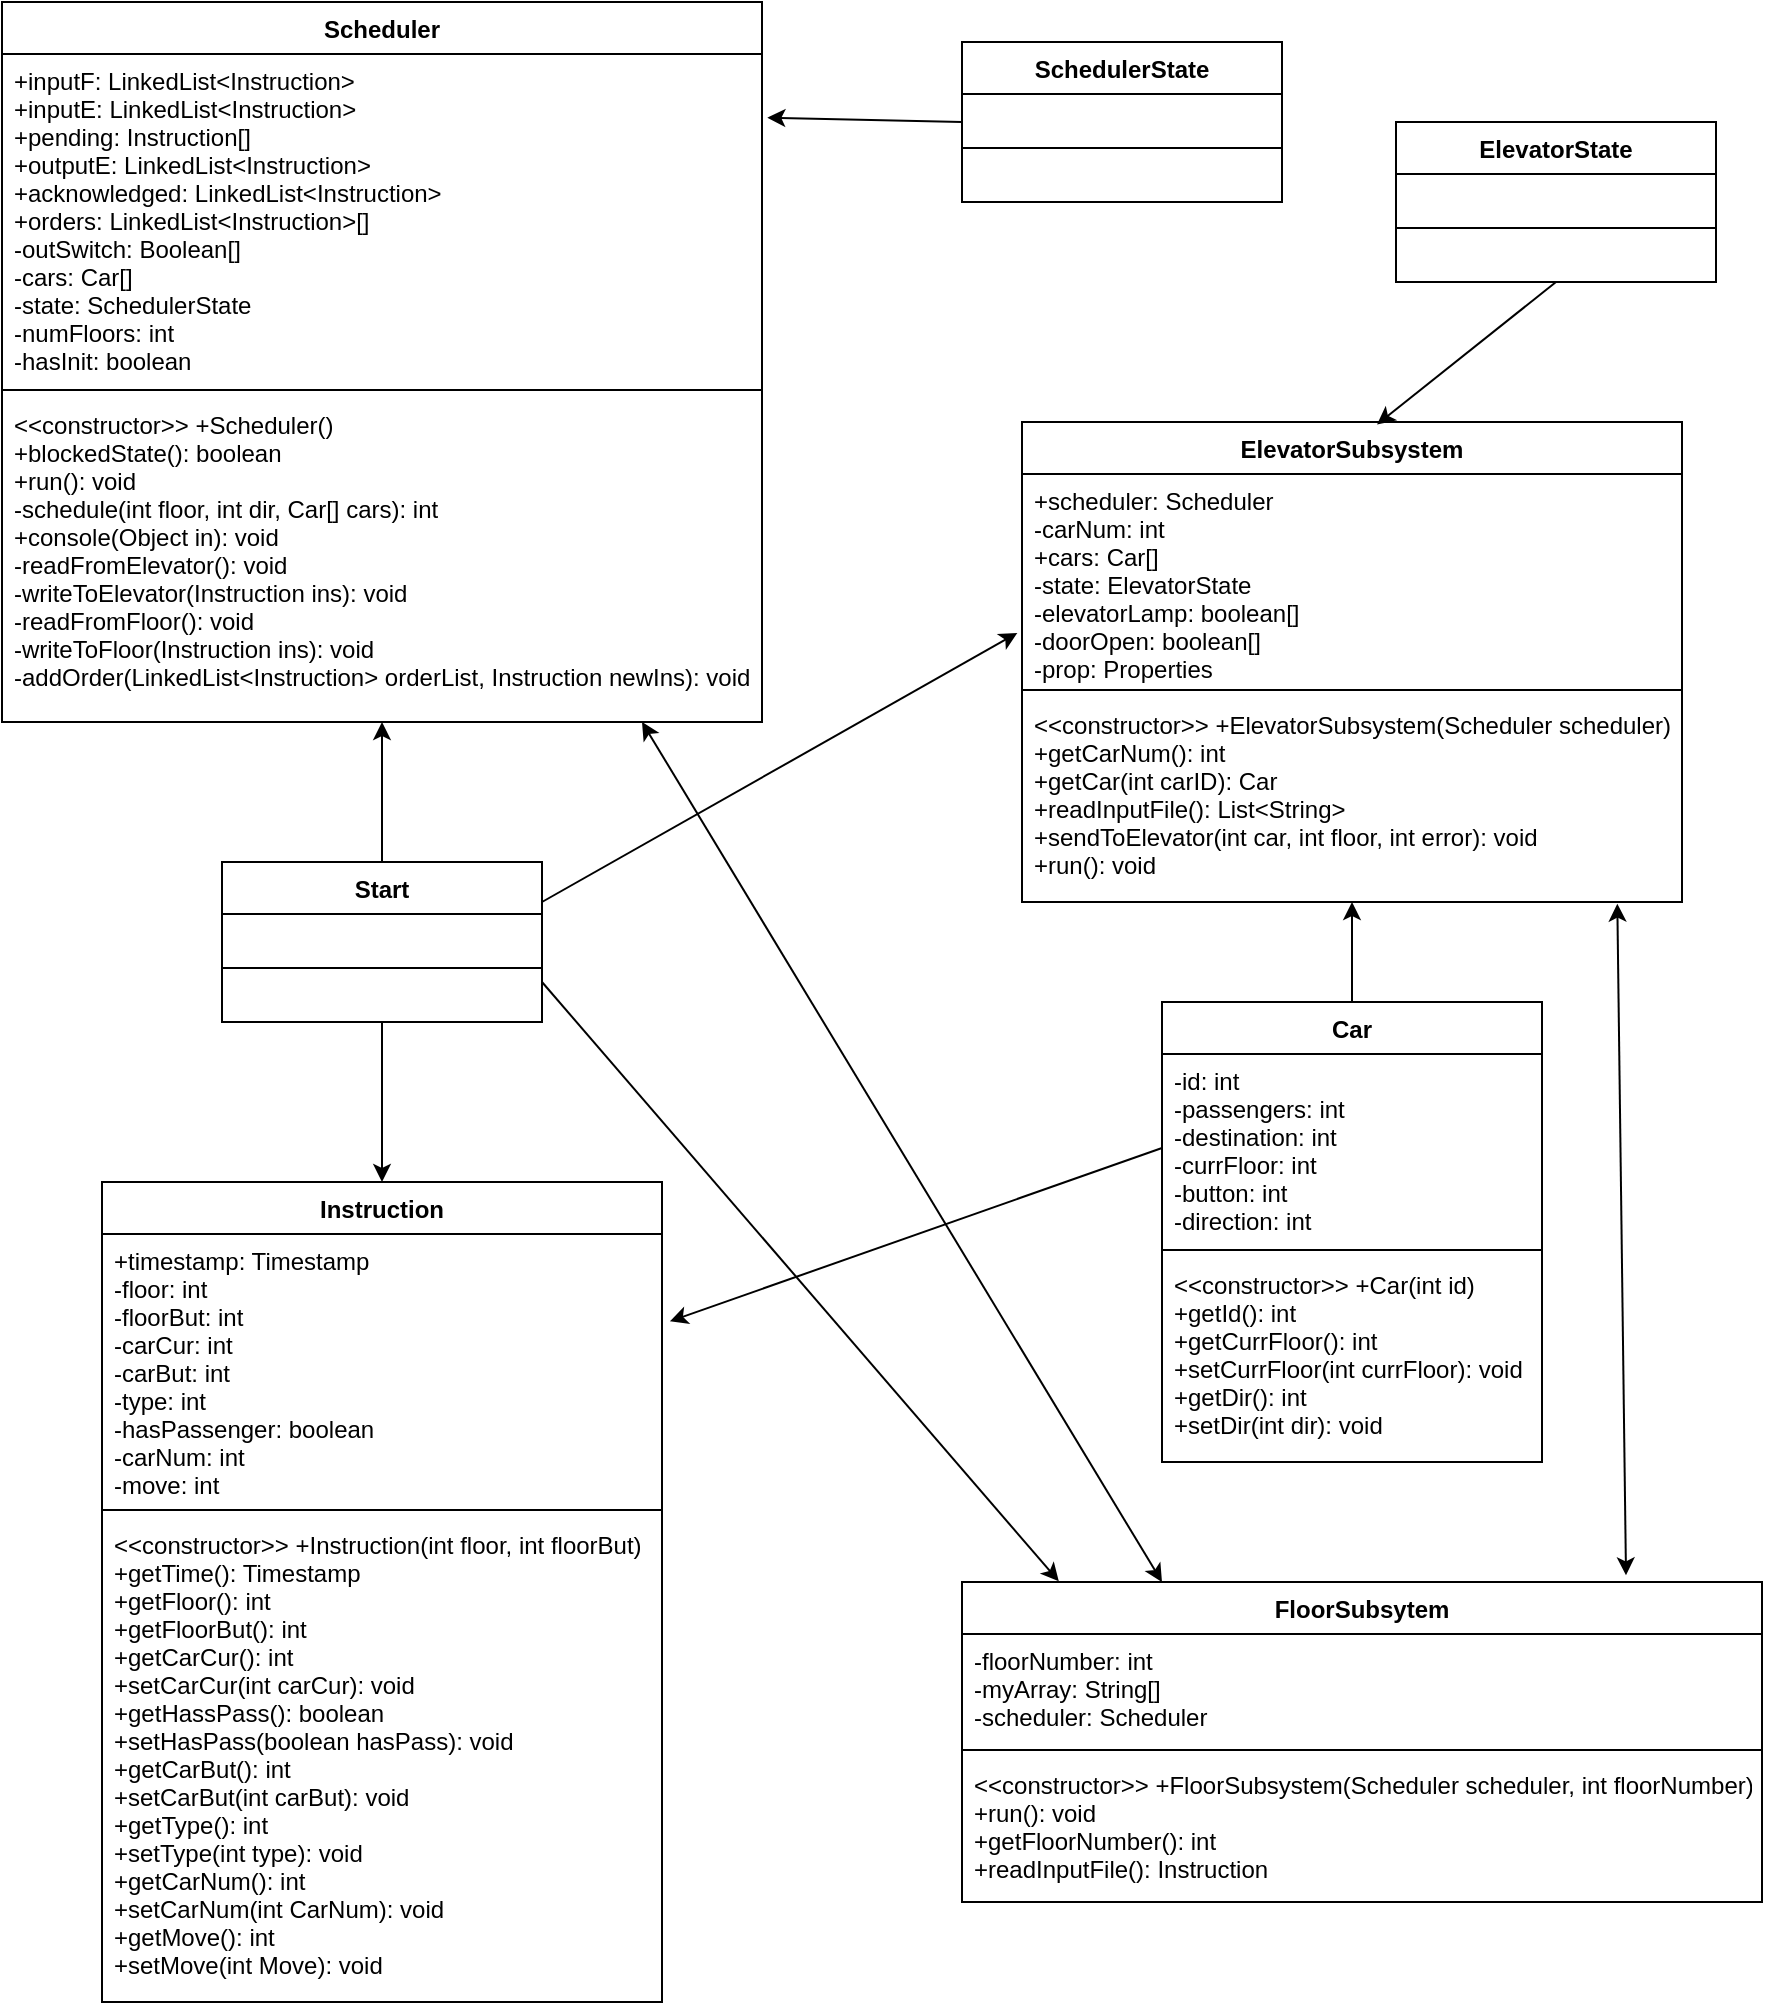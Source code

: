 <mxfile version="12.8.1" type="device"><diagram id="C5RBs43oDa-KdzZeNtuy" name="Page-1"><mxGraphModel dx="1410" dy="1785" grid="1" gridSize="10" guides="1" tooltips="1" connect="1" arrows="1" fold="1" page="1" pageScale="1" pageWidth="827" pageHeight="1169" math="0" shadow="0"><root><mxCell id="WIyWlLk6GJQsqaUBKTNV-0"/><mxCell id="WIyWlLk6GJQsqaUBKTNV-1" parent="WIyWlLk6GJQsqaUBKTNV-0"/><mxCell id="zkfFHV4jXpPFQw0GAbJ--0" value="Scheduler" style="swimlane;fontStyle=1;align=center;verticalAlign=top;childLayout=stackLayout;horizontal=1;startSize=26;horizontalStack=0;resizeParent=1;resizeLast=0;collapsible=1;marginBottom=0;rounded=0;shadow=0;strokeWidth=1;" parent="WIyWlLk6GJQsqaUBKTNV-1" vertex="1"><mxGeometry x="-30" y="-220" width="380" height="360" as="geometry"><mxRectangle x="230" y="140" width="160" height="26" as="alternateBounds"/></mxGeometry></mxCell><mxCell id="zkfFHV4jXpPFQw0GAbJ--1" value="+inputF: LinkedList&lt;Instruction&gt;&#10;+inputE: LinkedList&lt;Instruction&gt;&#10;+pending: Instruction[]&#10;+outputE: LinkedList&lt;Instruction&gt;&#10;+acknowledged: LinkedList&lt;Instruction&gt;&#10;+orders: LinkedList&lt;Instruction&gt;[]&#10;-outSwitch: Boolean[]&#10;-cars: Car[]&#10;-state: SchedulerState&#10;-numFloors: int&#10;-hasInit: boolean&#10;&#10;" style="text;align=left;verticalAlign=top;spacingLeft=4;spacingRight=4;overflow=hidden;rotatable=0;points=[[0,0.5],[1,0.5]];portConstraint=eastwest;" parent="zkfFHV4jXpPFQw0GAbJ--0" vertex="1"><mxGeometry y="26" width="380" height="164" as="geometry"/></mxCell><mxCell id="zkfFHV4jXpPFQw0GAbJ--4" value="" style="line;html=1;strokeWidth=1;align=left;verticalAlign=middle;spacingTop=-1;spacingLeft=3;spacingRight=3;rotatable=0;labelPosition=right;points=[];portConstraint=eastwest;" parent="zkfFHV4jXpPFQw0GAbJ--0" vertex="1"><mxGeometry y="190" width="380" height="8" as="geometry"/></mxCell><mxCell id="zkfFHV4jXpPFQw0GAbJ--5" value="&lt;&lt;constructor&gt;&gt; +Scheduler()&#10;+blockedState(): boolean&#10;+run(): void&#10;-schedule(int floor, int dir, Car[] cars): int&#10;+console(Object in): void&#10;-readFromElevator(): void&#10;-writeToElevator(Instruction ins): void&#10;-readFromFloor(): void&#10;-writeToFloor(Instruction ins): void&#10;-addOrder(LinkedList&lt;Instruction&gt; orderList, Instruction newIns): void&#10;&#10;&#10;" style="text;align=left;verticalAlign=top;spacingLeft=4;spacingRight=4;overflow=hidden;rotatable=0;points=[[0,0.5],[1,0.5]];portConstraint=eastwest;" parent="zkfFHV4jXpPFQw0GAbJ--0" vertex="1"><mxGeometry y="198" width="380" height="152" as="geometry"/></mxCell><mxCell id="zkfFHV4jXpPFQw0GAbJ--6" value="ElevatorSubsystem" style="swimlane;fontStyle=1;align=center;verticalAlign=top;childLayout=stackLayout;horizontal=1;startSize=26;horizontalStack=0;resizeParent=1;resizeLast=0;collapsible=1;marginBottom=0;rounded=0;shadow=0;strokeWidth=1;" parent="WIyWlLk6GJQsqaUBKTNV-1" vertex="1"><mxGeometry x="480" y="-10" width="330" height="240" as="geometry"><mxRectangle x="130" y="380" width="160" height="26" as="alternateBounds"/></mxGeometry></mxCell><mxCell id="zkfFHV4jXpPFQw0GAbJ--7" value="+scheduler: Scheduler&#10;-carNum: int&#10;+cars: Car[]&#10;-state: ElevatorState&#10;-elevatorLamp: boolean[]&#10;-doorOpen: boolean[]&#10;-prop: Properties" style="text;align=left;verticalAlign=top;spacingLeft=4;spacingRight=4;overflow=hidden;rotatable=0;points=[[0,0.5],[1,0.5]];portConstraint=eastwest;" parent="zkfFHV4jXpPFQw0GAbJ--6" vertex="1"><mxGeometry y="26" width="330" height="104" as="geometry"/></mxCell><mxCell id="zkfFHV4jXpPFQw0GAbJ--9" value="" style="line;html=1;strokeWidth=1;align=left;verticalAlign=middle;spacingTop=-1;spacingLeft=3;spacingRight=3;rotatable=0;labelPosition=right;points=[];portConstraint=eastwest;" parent="zkfFHV4jXpPFQw0GAbJ--6" vertex="1"><mxGeometry y="130" width="330" height="8" as="geometry"/></mxCell><mxCell id="zkfFHV4jXpPFQw0GAbJ--10" value="&lt;&lt;constructor&gt;&gt; +ElevatorSubsystem(Scheduler scheduler)&#10;+getCarNum(): int&#10;+getCar(int carID): Car&#10;+readInputFile(): List&lt;String&gt;&#10;+sendToElevator(int car, int floor, int error): void&#10;+run(): void" style="text;align=left;verticalAlign=top;spacingLeft=4;spacingRight=4;overflow=hidden;rotatable=0;points=[[0,0.5],[1,0.5]];portConstraint=eastwest;fontStyle=0" parent="zkfFHV4jXpPFQw0GAbJ--6" vertex="1"><mxGeometry y="138" width="330" height="102" as="geometry"/></mxCell><mxCell id="zkfFHV4jXpPFQw0GAbJ--17" value="FloorSubsytem" style="swimlane;fontStyle=1;align=center;verticalAlign=top;childLayout=stackLayout;horizontal=1;startSize=26;horizontalStack=0;resizeParent=1;resizeLast=0;collapsible=1;marginBottom=0;rounded=0;shadow=0;strokeWidth=1;" parent="WIyWlLk6GJQsqaUBKTNV-1" vertex="1"><mxGeometry x="450" y="570" width="400" height="160" as="geometry"><mxRectangle x="550" y="140" width="160" height="26" as="alternateBounds"/></mxGeometry></mxCell><mxCell id="zkfFHV4jXpPFQw0GAbJ--18" value="-floorNumber: int&#10;-myArray: String[]&#10;-scheduler: Scheduler" style="text;align=left;verticalAlign=top;spacingLeft=4;spacingRight=4;overflow=hidden;rotatable=0;points=[[0,0.5],[1,0.5]];portConstraint=eastwest;" parent="zkfFHV4jXpPFQw0GAbJ--17" vertex="1"><mxGeometry y="26" width="400" height="54" as="geometry"/></mxCell><mxCell id="zkfFHV4jXpPFQw0GAbJ--23" value="" style="line;html=1;strokeWidth=1;align=left;verticalAlign=middle;spacingTop=-1;spacingLeft=3;spacingRight=3;rotatable=0;labelPosition=right;points=[];portConstraint=eastwest;" parent="zkfFHV4jXpPFQw0GAbJ--17" vertex="1"><mxGeometry y="80" width="400" height="8" as="geometry"/></mxCell><mxCell id="zkfFHV4jXpPFQw0GAbJ--24" value="&lt;&lt;constructor&gt;&gt; +FloorSubsystem(Scheduler scheduler, int floorNumber)&#10;+run(): void&#10;+getFloorNumber(): int&#10;+readInputFile(): Instruction" style="text;align=left;verticalAlign=top;spacingLeft=4;spacingRight=4;overflow=hidden;rotatable=0;points=[[0,0.5],[1,0.5]];portConstraint=eastwest;" parent="zkfFHV4jXpPFQw0GAbJ--17" vertex="1"><mxGeometry y="88" width="400" height="72" as="geometry"/></mxCell><mxCell id="OQolGFhtzVuxz38Aq2g3-0" value="Instruction" style="swimlane;fontStyle=1;align=center;verticalAlign=top;childLayout=stackLayout;horizontal=1;startSize=26;horizontalStack=0;resizeParent=1;resizeLast=0;collapsible=1;marginBottom=0;rounded=0;shadow=0;strokeWidth=1;" parent="WIyWlLk6GJQsqaUBKTNV-1" vertex="1"><mxGeometry x="20" y="370" width="280" height="410" as="geometry"><mxRectangle x="550" y="140" width="160" height="26" as="alternateBounds"/></mxGeometry></mxCell><mxCell id="OQolGFhtzVuxz38Aq2g3-1" value="+timestamp: Timestamp&#10;-floor: int&#10;-floorBut: int&#10;-carCur: int&#10;-carBut: int&#10;-type: int&#10;-hasPassenger: boolean&#10;-carNum: int&#10;-move: int" style="text;align=left;verticalAlign=top;spacingLeft=4;spacingRight=4;overflow=hidden;rotatable=0;points=[[0,0.5],[1,0.5]];portConstraint=eastwest;" parent="OQolGFhtzVuxz38Aq2g3-0" vertex="1"><mxGeometry y="26" width="280" height="134" as="geometry"/></mxCell><mxCell id="OQolGFhtzVuxz38Aq2g3-6" value="" style="line;html=1;strokeWidth=1;align=left;verticalAlign=middle;spacingTop=-1;spacingLeft=3;spacingRight=3;rotatable=0;labelPosition=right;points=[];portConstraint=eastwest;" parent="OQolGFhtzVuxz38Aq2g3-0" vertex="1"><mxGeometry y="160" width="280" height="8" as="geometry"/></mxCell><mxCell id="OQolGFhtzVuxz38Aq2g3-7" value="&lt;&lt;constructor&gt;&gt; +Instruction(int floor, int floorBut)&#10;+getTime(): Timestamp&#10;+getFloor(): int&#10;+getFloorBut(): int&#10;+getCarCur(): int&#10;+setCarCur(int carCur): void&#10;+getHassPass(): boolean&#10;+setHasPass(boolean hasPass): void &#10;+getCarBut(): int&#10;+setCarBut(int carBut): void&#10;+getType(): int&#10;+setType(int type): void&#10;+getCarNum(): int&#10;+setCarNum(int CarNum): void&#10;+getMove(): int&#10;+setMove(int Move): void&#10;" style="text;align=left;verticalAlign=top;spacingLeft=4;spacingRight=4;overflow=hidden;rotatable=0;points=[[0,0.5],[1,0.5]];portConstraint=eastwest;" parent="OQolGFhtzVuxz38Aq2g3-0" vertex="1"><mxGeometry y="168" width="280" height="242" as="geometry"/></mxCell><mxCell id="OQolGFhtzVuxz38Aq2g3-12" value="SchedulerState" style="swimlane;fontStyle=1;align=center;verticalAlign=top;childLayout=stackLayout;horizontal=1;startSize=26;horizontalStack=0;resizeParent=1;resizeLast=0;collapsible=1;marginBottom=0;rounded=0;shadow=0;strokeWidth=1;" parent="WIyWlLk6GJQsqaUBKTNV-1" vertex="1"><mxGeometry x="450" y="-200" width="160" height="80" as="geometry"><mxRectangle x="340" y="380" width="170" height="26" as="alternateBounds"/></mxGeometry></mxCell><mxCell id="OQolGFhtzVuxz38Aq2g3-13" value="" style="line;html=1;strokeWidth=1;align=left;verticalAlign=middle;spacingTop=-1;spacingLeft=3;spacingRight=3;rotatable=0;labelPosition=right;points=[];portConstraint=eastwest;" parent="OQolGFhtzVuxz38Aq2g3-12" vertex="1"><mxGeometry y="26" width="160" height="54" as="geometry"/></mxCell><mxCell id="k7nSN43M9zJTlQ6J2zu0-0" value="Car" style="swimlane;fontStyle=1;align=center;verticalAlign=top;childLayout=stackLayout;horizontal=1;startSize=26;horizontalStack=0;resizeParent=1;resizeParentMax=0;resizeLast=0;collapsible=1;marginBottom=0;" vertex="1" parent="WIyWlLk6GJQsqaUBKTNV-1"><mxGeometry x="550" y="280" width="190" height="230" as="geometry"/></mxCell><mxCell id="k7nSN43M9zJTlQ6J2zu0-1" value="-id: int&#10;-passengers: int&#10;-destination: int&#10;-currFloor: int&#10;-button: int&#10;-direction: int" style="text;strokeColor=none;fillColor=none;align=left;verticalAlign=top;spacingLeft=4;spacingRight=4;overflow=hidden;rotatable=0;points=[[0,0.5],[1,0.5]];portConstraint=eastwest;" vertex="1" parent="k7nSN43M9zJTlQ6J2zu0-0"><mxGeometry y="26" width="190" height="94" as="geometry"/></mxCell><mxCell id="k7nSN43M9zJTlQ6J2zu0-2" value="" style="line;strokeWidth=1;fillColor=none;align=left;verticalAlign=middle;spacingTop=-1;spacingLeft=3;spacingRight=3;rotatable=0;labelPosition=right;points=[];portConstraint=eastwest;" vertex="1" parent="k7nSN43M9zJTlQ6J2zu0-0"><mxGeometry y="120" width="190" height="8" as="geometry"/></mxCell><mxCell id="k7nSN43M9zJTlQ6J2zu0-3" value="&lt;&lt;constructor&gt;&gt; +Car(int id)&#10;+getId(): int&#10;+getCurrFloor(): int&#10;+setCurrFloor(int currFloor): void&#10;+getDir(): int&#10;+setDir(int dir): void" style="text;strokeColor=none;fillColor=none;align=left;verticalAlign=top;spacingLeft=4;spacingRight=4;overflow=hidden;rotatable=0;points=[[0,0.5],[1,0.5]];portConstraint=eastwest;" vertex="1" parent="k7nSN43M9zJTlQ6J2zu0-0"><mxGeometry y="128" width="190" height="102" as="geometry"/></mxCell><mxCell id="k7nSN43M9zJTlQ6J2zu0-4" value="ElevatorState" style="swimlane;fontStyle=1;align=center;verticalAlign=top;childLayout=stackLayout;horizontal=1;startSize=26;horizontalStack=0;resizeParent=1;resizeLast=0;collapsible=1;marginBottom=0;rounded=0;shadow=0;strokeWidth=1;" vertex="1" parent="WIyWlLk6GJQsqaUBKTNV-1"><mxGeometry x="667" y="-160" width="160" height="80" as="geometry"><mxRectangle x="340" y="380" width="170" height="26" as="alternateBounds"/></mxGeometry></mxCell><mxCell id="k7nSN43M9zJTlQ6J2zu0-5" value="" style="line;html=1;strokeWidth=1;align=left;verticalAlign=middle;spacingTop=-1;spacingLeft=3;spacingRight=3;rotatable=0;labelPosition=right;points=[];portConstraint=eastwest;" vertex="1" parent="k7nSN43M9zJTlQ6J2zu0-4"><mxGeometry y="26" width="160" height="54" as="geometry"/></mxCell><mxCell id="k7nSN43M9zJTlQ6J2zu0-11" value="Start" style="swimlane;fontStyle=1;align=center;verticalAlign=top;childLayout=stackLayout;horizontal=1;startSize=26;horizontalStack=0;resizeParent=1;resizeLast=0;collapsible=1;marginBottom=0;rounded=0;shadow=0;strokeWidth=1;" vertex="1" parent="WIyWlLk6GJQsqaUBKTNV-1"><mxGeometry x="80" y="210" width="160" height="80" as="geometry"><mxRectangle x="340" y="380" width="170" height="26" as="alternateBounds"/></mxGeometry></mxCell><mxCell id="k7nSN43M9zJTlQ6J2zu0-12" value="" style="line;html=1;strokeWidth=1;align=left;verticalAlign=middle;spacingTop=-1;spacingLeft=3;spacingRight=3;rotatable=0;labelPosition=right;points=[];portConstraint=eastwest;" vertex="1" parent="k7nSN43M9zJTlQ6J2zu0-11"><mxGeometry y="26" width="160" height="54" as="geometry"/></mxCell><mxCell id="k7nSN43M9zJTlQ6J2zu0-13" value="" style="endArrow=classic;html=1;exitX=0;exitY=0.5;exitDx=0;exitDy=0;entryX=1.007;entryY=0.194;entryDx=0;entryDy=0;entryPerimeter=0;" edge="1" parent="WIyWlLk6GJQsqaUBKTNV-1" source="OQolGFhtzVuxz38Aq2g3-12" target="zkfFHV4jXpPFQw0GAbJ--1"><mxGeometry width="50" height="50" relative="1" as="geometry"><mxPoint x="350" y="110" as="sourcePoint"/><mxPoint x="351" y="-177" as="targetPoint"/></mxGeometry></mxCell><mxCell id="k7nSN43M9zJTlQ6J2zu0-14" value="" style="endArrow=classic;html=1;exitX=0.5;exitY=0;exitDx=0;exitDy=0;entryX=0.5;entryY=1;entryDx=0;entryDy=0;" edge="1" parent="WIyWlLk6GJQsqaUBKTNV-1" source="k7nSN43M9zJTlQ6J2zu0-11" target="zkfFHV4jXpPFQw0GAbJ--0"><mxGeometry width="50" height="50" relative="1" as="geometry"><mxPoint x="420" y="350" as="sourcePoint"/><mxPoint x="470" y="300" as="targetPoint"/></mxGeometry></mxCell><mxCell id="k7nSN43M9zJTlQ6J2zu0-15" value="" style="endArrow=classic;html=1;exitX=0.5;exitY=1;exitDx=0;exitDy=0;entryX=0.5;entryY=0;entryDx=0;entryDy=0;" edge="1" parent="WIyWlLk6GJQsqaUBKTNV-1" source="k7nSN43M9zJTlQ6J2zu0-11" target="OQolGFhtzVuxz38Aq2g3-0"><mxGeometry width="50" height="50" relative="1" as="geometry"><mxPoint x="420" y="350" as="sourcePoint"/><mxPoint x="470" y="300" as="targetPoint"/></mxGeometry></mxCell><mxCell id="k7nSN43M9zJTlQ6J2zu0-16" value="" style="endArrow=classic;html=1;exitX=0.5;exitY=1;exitDx=0;exitDy=0;entryX=0.538;entryY=0.005;entryDx=0;entryDy=0;entryPerimeter=0;" edge="1" parent="WIyWlLk6GJQsqaUBKTNV-1" source="k7nSN43M9zJTlQ6J2zu0-4" target="zkfFHV4jXpPFQw0GAbJ--6"><mxGeometry width="50" height="50" relative="1" as="geometry"><mxPoint x="420" y="140" as="sourcePoint"/><mxPoint x="470" y="90" as="targetPoint"/></mxGeometry></mxCell><mxCell id="k7nSN43M9zJTlQ6J2zu0-17" value="" style="endArrow=classic;html=1;exitX=1;exitY=0.25;exitDx=0;exitDy=0;entryX=-0.007;entryY=0.764;entryDx=0;entryDy=0;entryPerimeter=0;" edge="1" parent="WIyWlLk6GJQsqaUBKTNV-1" source="k7nSN43M9zJTlQ6J2zu0-11" target="zkfFHV4jXpPFQw0GAbJ--7"><mxGeometry width="50" height="50" relative="1" as="geometry"><mxPoint x="420" y="140" as="sourcePoint"/><mxPoint x="470" y="90" as="targetPoint"/></mxGeometry></mxCell><mxCell id="k7nSN43M9zJTlQ6J2zu0-18" value="" style="endArrow=classic;html=1;exitX=1;exitY=0.75;exitDx=0;exitDy=0;entryX=0.121;entryY=-0.002;entryDx=0;entryDy=0;entryPerimeter=0;" edge="1" parent="WIyWlLk6GJQsqaUBKTNV-1" source="k7nSN43M9zJTlQ6J2zu0-11" target="zkfFHV4jXpPFQw0GAbJ--17"><mxGeometry width="50" height="50" relative="1" as="geometry"><mxPoint x="420" y="140" as="sourcePoint"/><mxPoint x="470" y="90" as="targetPoint"/></mxGeometry></mxCell><mxCell id="k7nSN43M9zJTlQ6J2zu0-19" value="" style="endArrow=classic;html=1;exitX=0.5;exitY=0;exitDx=0;exitDy=0;" edge="1" parent="WIyWlLk6GJQsqaUBKTNV-1" source="k7nSN43M9zJTlQ6J2zu0-0"><mxGeometry width="50" height="50" relative="1" as="geometry"><mxPoint x="420" y="450" as="sourcePoint"/><mxPoint x="645" y="230" as="targetPoint"/></mxGeometry></mxCell><mxCell id="k7nSN43M9zJTlQ6J2zu0-20" value="" style="endArrow=classic;html=1;exitX=0;exitY=0.5;exitDx=0;exitDy=0;entryX=1.014;entryY=0.326;entryDx=0;entryDy=0;entryPerimeter=0;" edge="1" parent="WIyWlLk6GJQsqaUBKTNV-1" source="k7nSN43M9zJTlQ6J2zu0-1" target="OQolGFhtzVuxz38Aq2g3-1"><mxGeometry width="50" height="50" relative="1" as="geometry"><mxPoint x="420" y="450" as="sourcePoint"/><mxPoint x="470" y="400" as="targetPoint"/></mxGeometry></mxCell><mxCell id="k7nSN43M9zJTlQ6J2zu0-22" value="" style="endArrow=classic;startArrow=classic;html=1;entryX=0.902;entryY=1.008;entryDx=0;entryDy=0;entryPerimeter=0;exitX=0.83;exitY=-0.021;exitDx=0;exitDy=0;exitPerimeter=0;" edge="1" parent="WIyWlLk6GJQsqaUBKTNV-1" source="zkfFHV4jXpPFQw0GAbJ--17" target="zkfFHV4jXpPFQw0GAbJ--10"><mxGeometry width="50" height="50" relative="1" as="geometry"><mxPoint x="710" y="350" as="sourcePoint"/><mxPoint x="760" y="300" as="targetPoint"/></mxGeometry></mxCell><mxCell id="k7nSN43M9zJTlQ6J2zu0-23" value="" style="endArrow=classic;startArrow=classic;html=1;exitX=0.25;exitY=0;exitDx=0;exitDy=0;" edge="1" parent="WIyWlLk6GJQsqaUBKTNV-1" source="zkfFHV4jXpPFQw0GAbJ--17"><mxGeometry width="50" height="50" relative="1" as="geometry"><mxPoint x="740" y="500" as="sourcePoint"/><mxPoint x="290" y="140" as="targetPoint"/></mxGeometry></mxCell></root></mxGraphModel></diagram></mxfile>